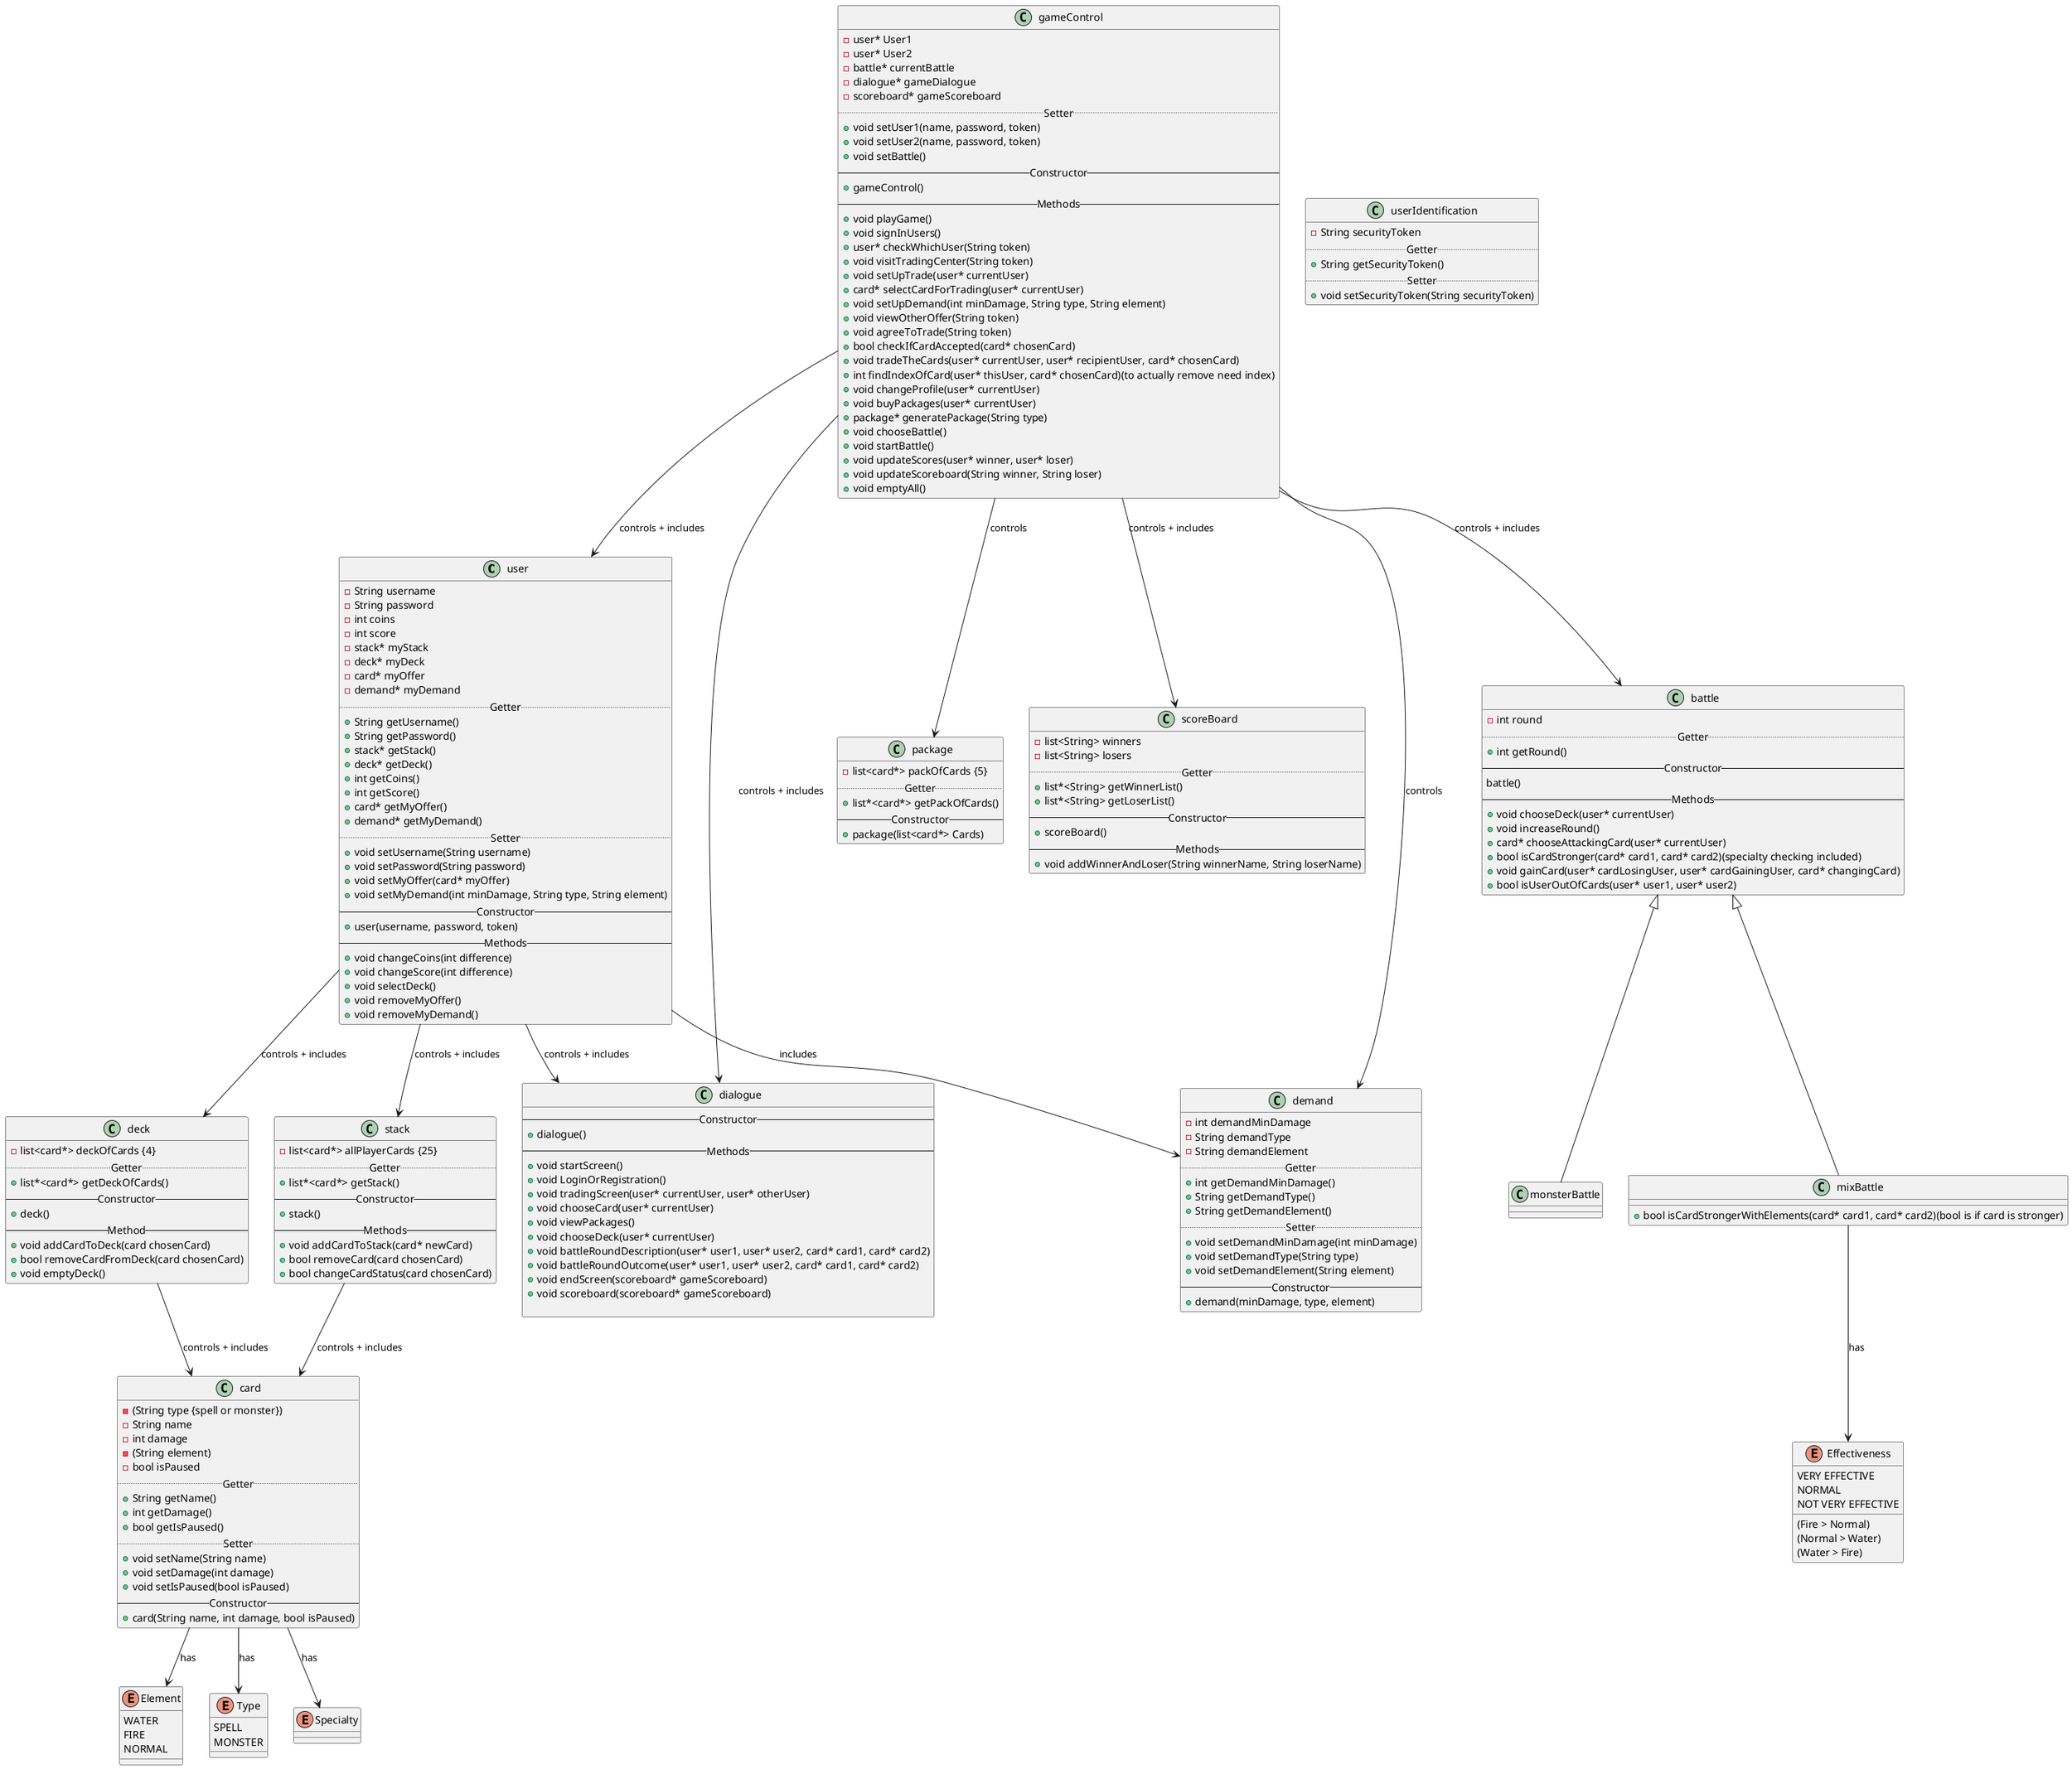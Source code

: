 @startuml
class user{
    -String username
    -String password
    -int coins
    -int score
    -stack* myStack
    -deck* myDeck
    -card* myOffer
    -demand* myDemand
    ..Getter..
    +String getUsername()
    +String getPassword()
    +stack* getStack()
    +deck* getDeck()
    +int getCoins()
    +int getScore()
    +card* getMyOffer()
    +demand* getMyDemand()
    ..Setter..
    +void setUsername(String username)
    +void setPassword(String password)
    +void setMyOffer(card* myOffer)
    +void setMyDemand(int minDamage, String type, String element)
    --Constructor--
    +user(username, password, token)
    --Methods--
    +void changeCoins(int difference)
    +void changeScore(int difference)
    +void selectDeck()
    +void removeMyOffer()
    +void removeMyDemand()
}

class userIdentification{
    -String securityToken
    ..Getter..
    +String getSecurityToken()
    ..Setter..
    +void setSecurityToken(String securityToken)
}

enum Element{
    WATER
    FIRE
    NORMAL
}

enum Type{
    SPELL
    MONSTER
}

enum Effectiveness{
    VERY EFFECTIVE
    NORMAL
    NOT VERY EFFECTIVE
    (Fire > Normal)
    (Normal > Water)
    (Water > Fire)
}

enum Specialty{
}

class card{
    -(String type {spell or monster})
    -String name
    -int damage
    -(String element)
    -bool isPaused
    ..Getter..
    +String getName()
    +int getDamage()
    +bool getIsPaused()
    ..Setter..
    +void setName(String name)
    +void setDamage(int damage)
    +void setIsPaused(bool isPaused)
    --Constructor--
  +card(String name, int damage, bool isPaused)
}

class deck{
    -list<card*> deckOfCards {4}
    ..Getter..
    +list*<card*> getDeckOfCards()
    --Constructor--
    +deck()
    --Method--
    +void addCardToDeck(card chosenCard)
    +bool removeCardFromDeck(card chosenCard)
    +void emptyDeck()
}

class package{
    -list<card*> packOfCards {5}
    ..Getter..
    +list*<card*> getPackOfCards()
    --Constructor--
    +package(list<card*> Cards)
}

class stack{
    -list<card*> allPlayerCards {25}
    ..Getter..
    +list*<card*> getStack()
    --Constructor--
    +stack()
    --Methods--
    +void addCardToStack(card* newCard)
    +bool removeCard(card chosenCard)
    +bool changeCardStatus(card chosenCard)
}

class scoreBoard{
    -list<String> winners
    -list<String> losers
    ..Getter..
    +list*<String> getWinnerList()
    +list*<String> getLoserList()
    --Constructor--
    +scoreBoard()
    --Methods--
    +void addWinnerAndLoser(String winnerName, String loserName)
}

class battle{
    -int round
    ..Getter..
    +int getRound()
    --Constructor--
    battle()
    --Methods--
    +void chooseDeck(user* currentUser)
    +void increaseRound()
    +card* chooseAttackingCard(user* currentUser)
    +bool isCardStronger(card* card1, card* card2)(specialty checking included)
    +void gainCard(user* cardLosingUser, user* cardGainingUser, card* changingCard)
    +bool isUserOutOfCards(user* user1, user* user2)
}

class monsterBattle extends battle{

}

class mixBattle extends battle{
    +bool isCardStrongerWithElements(card* card1, card* card2)(bool is if card is stronger)
}

class dialogue{
    --Constructor--
    +dialogue()
    --Methods--
    +void startScreen()
    +void LoginOrRegistration()
    +void tradingScreen(user* currentUser, user* otherUser)
    +void chooseCard(user* currentUser)
    +void viewPackages()
    +void chooseDeck(user* currentUser)
    +void battleRoundDescription(user* user1, user* user2, card* card1, card* card2)
    +void battleRoundOutcome(user* user1, user* user2, card* card1, card* card2)
    +void endScreen(scoreboard* gameScoreboard)
    +void scoreboard(scoreboard* gameScoreboard)

}

class demand{
    -int demandMinDamage
    -String demandType
    -String demandElement
    ..Getter..
    +int getDemandMinDamage()
    +String getDemandType()
    +String getDemandElement()
    ..Setter..
    +void setDemandMinDamage(int minDamage)
    +void setDemandType(String type)
    +void setDemandElement(String element)
    --Constructor--
    +demand(minDamage, type, element)
}

class gameControl{
 -user* User1
 -user* User2
 -battle* currentBattle
 -dialogue* gameDialogue
 -scoreboard* gameScoreboard
 ..Setter..
 +void setUser1(name, password, token)
 +void setUser2(name, password, token)
 +void setBattle()
 --Constructor--
 +gameControl()
 --Methods--
 +void playGame()
 +void signInUsers()
 +user* checkWhichUser(String token)
 +void visitTradingCenter(String token)
  +void setUpTrade(user* currentUser)
  +card* selectCardForTrading(user* currentUser)
  +void setUpDemand(int minDamage, String type, String element)
  +void viewOtherOffer(String token)
   +void agreeToTrade(String token)
    +bool checkIfCardAccepted(card* chosenCard)
    +void tradeTheCards(user* currentUser, user* recipientUser, card* chosenCard)
    +int findIndexOfCard(user* thisUser, card* chosenCard)(to actually remove need index)
 +void changeProfile(user* currentUser)
 +void buyPackages(user* currentUser)
  +package* generatePackage(String type)
 +void chooseBattle()
 +void startBattle()
  +void updateScores(user* winner, user* loser)
  +void updateScoreboard(String winner, String loser)
 +void emptyAll()
}


gameControl --> user: controls + includes
gameControl --> package: controls
gameControl --> scoreBoard: controls + includes
gameControl --> battle: controls + includes
gameControl --> demand: controls
gameControl --> dialogue: controls + includes

user --> deck: controls + includes
user --> stack: controls + includes
user --> demand: includes
user --> dialogue: controls + includes

deck --> card: controls + includes

stack --> card: controls + includes

card --> Element: has
card --> Type: has
card --> Specialty: has

mixBattle --> Effectiveness: has

@enduml